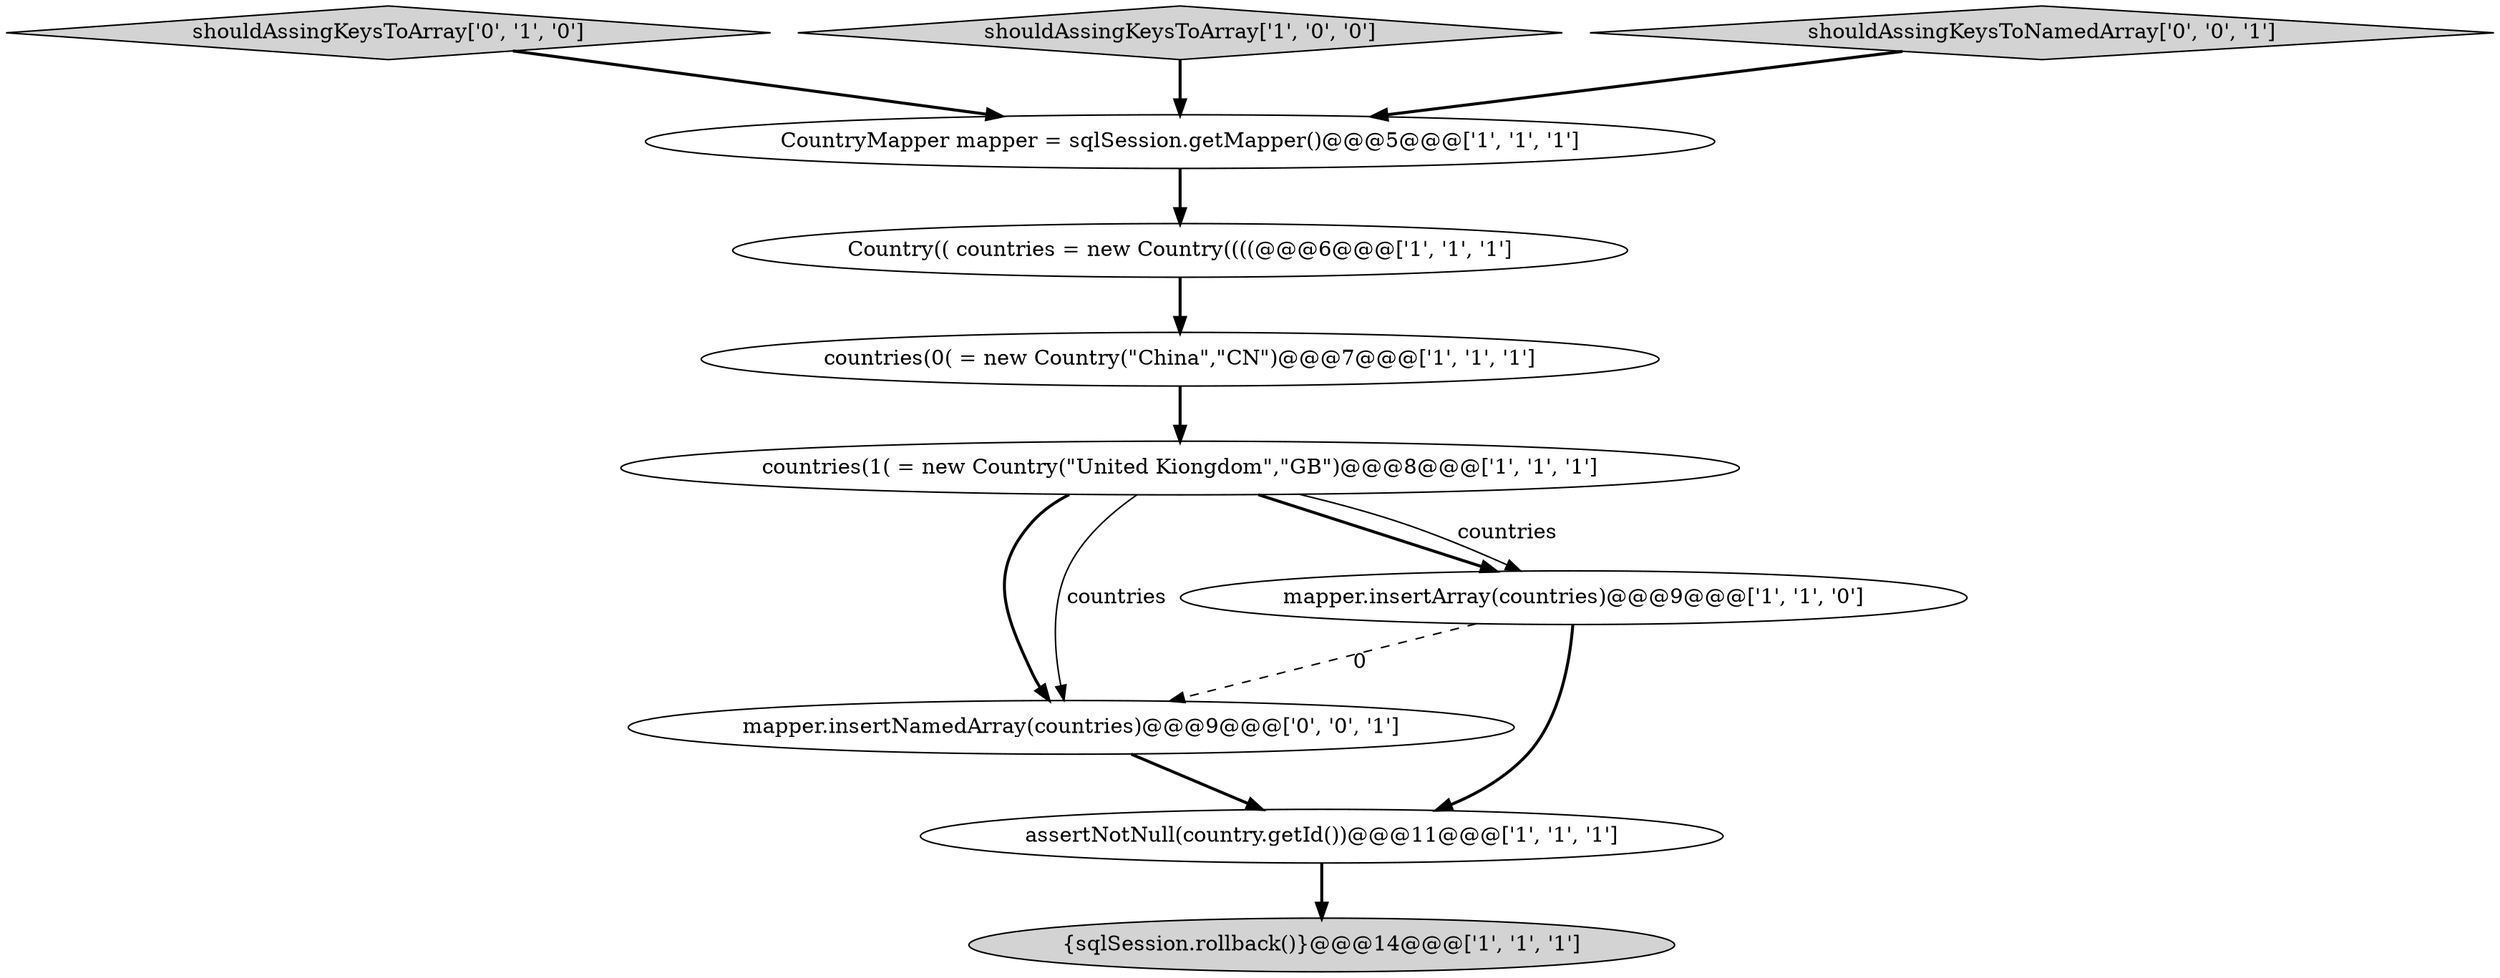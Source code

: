 digraph {
7 [style = filled, label = "countries(0( = new Country(\"China\",\"CN\")@@@7@@@['1', '1', '1']", fillcolor = white, shape = ellipse image = "AAA0AAABBB1BBB"];
8 [style = filled, label = "shouldAssingKeysToArray['0', '1', '0']", fillcolor = lightgray, shape = diamond image = "AAA0AAABBB2BBB"];
6 [style = filled, label = "shouldAssingKeysToArray['1', '0', '0']", fillcolor = lightgray, shape = diamond image = "AAA0AAABBB1BBB"];
5 [style = filled, label = "CountryMapper mapper = sqlSession.getMapper()@@@5@@@['1', '1', '1']", fillcolor = white, shape = ellipse image = "AAA0AAABBB1BBB"];
4 [style = filled, label = "Country(( countries = new Country((((@@@6@@@['1', '1', '1']", fillcolor = white, shape = ellipse image = "AAA0AAABBB1BBB"];
10 [style = filled, label = "mapper.insertNamedArray(countries)@@@9@@@['0', '0', '1']", fillcolor = white, shape = ellipse image = "AAA0AAABBB3BBB"];
9 [style = filled, label = "shouldAssingKeysToNamedArray['0', '0', '1']", fillcolor = lightgray, shape = diamond image = "AAA0AAABBB3BBB"];
3 [style = filled, label = "{sqlSession.rollback()}@@@14@@@['1', '1', '1']", fillcolor = lightgray, shape = ellipse image = "AAA0AAABBB1BBB"];
0 [style = filled, label = "assertNotNull(country.getId())@@@11@@@['1', '1', '1']", fillcolor = white, shape = ellipse image = "AAA0AAABBB1BBB"];
2 [style = filled, label = "mapper.insertArray(countries)@@@9@@@['1', '1', '0']", fillcolor = white, shape = ellipse image = "AAA0AAABBB1BBB"];
1 [style = filled, label = "countries(1( = new Country(\"United Kiongdom\",\"GB\")@@@8@@@['1', '1', '1']", fillcolor = white, shape = ellipse image = "AAA0AAABBB1BBB"];
9->5 [style = bold, label=""];
0->3 [style = bold, label=""];
10->0 [style = bold, label=""];
6->5 [style = bold, label=""];
1->2 [style = bold, label=""];
2->0 [style = bold, label=""];
7->1 [style = bold, label=""];
8->5 [style = bold, label=""];
1->10 [style = bold, label=""];
4->7 [style = bold, label=""];
5->4 [style = bold, label=""];
2->10 [style = dashed, label="0"];
1->10 [style = solid, label="countries"];
1->2 [style = solid, label="countries"];
}
